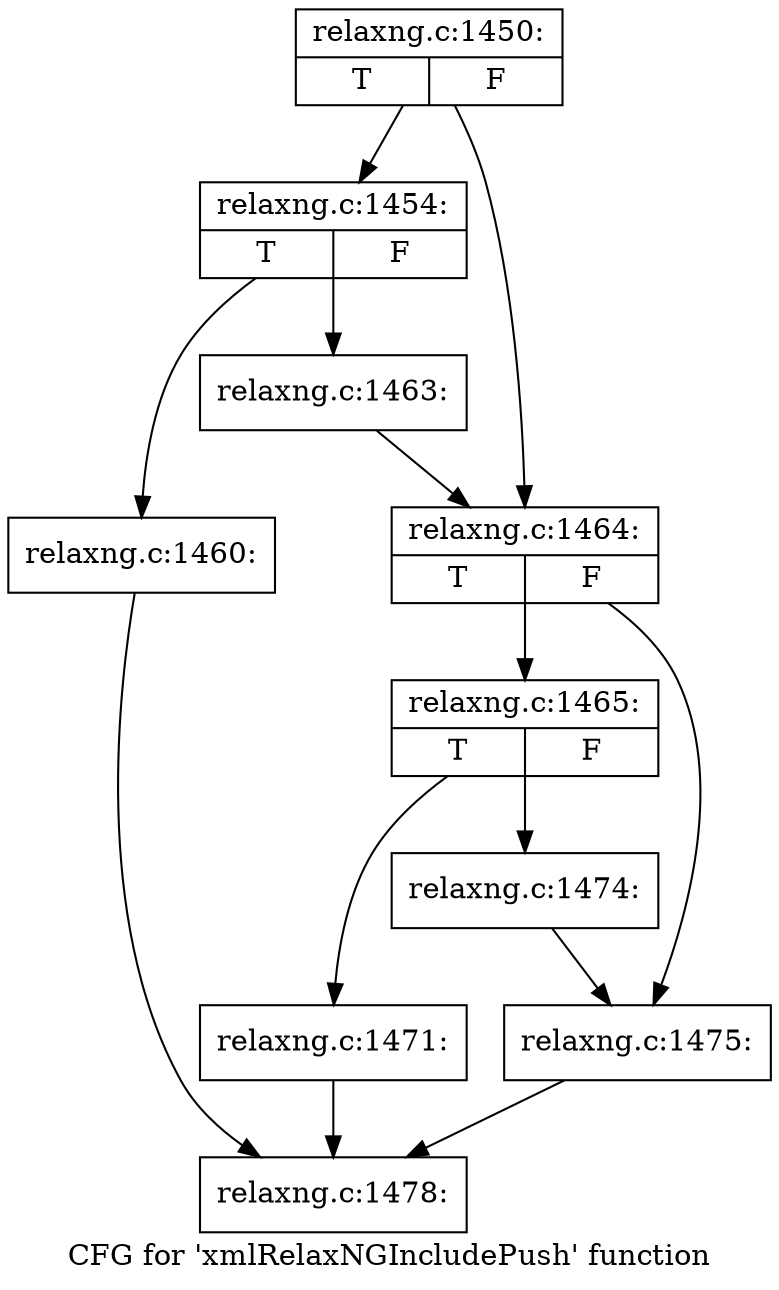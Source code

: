 digraph "CFG for 'xmlRelaxNGIncludePush' function" {
	label="CFG for 'xmlRelaxNGIncludePush' function";

	Node0x3bded00 [shape=record,label="{relaxng.c:1450:|{<s0>T|<s1>F}}"];
	Node0x3bded00 -> Node0x3bdf0c0;
	Node0x3bded00 -> Node0x3bdf110;
	Node0x3bdf0c0 [shape=record,label="{relaxng.c:1454:|{<s0>T|<s1>F}}"];
	Node0x3bdf0c0 -> Node0x3b47b20;
	Node0x3bdf0c0 -> Node0x3b47b70;
	Node0x3b47b20 [shape=record,label="{relaxng.c:1460:}"];
	Node0x3b47b20 -> Node0x3b46430;
	Node0x3b47b70 [shape=record,label="{relaxng.c:1463:}"];
	Node0x3b47b70 -> Node0x3bdf110;
	Node0x3bdf110 [shape=record,label="{relaxng.c:1464:|{<s0>T|<s1>F}}"];
	Node0x3bdf110 -> Node0x3b48480;
	Node0x3bdf110 -> Node0x3b484d0;
	Node0x3b48480 [shape=record,label="{relaxng.c:1465:|{<s0>T|<s1>F}}"];
	Node0x3b48480 -> Node0x3b49700;
	Node0x3b48480 -> Node0x3b49750;
	Node0x3b49700 [shape=record,label="{relaxng.c:1471:}"];
	Node0x3b49700 -> Node0x3b46430;
	Node0x3b49750 [shape=record,label="{relaxng.c:1474:}"];
	Node0x3b49750 -> Node0x3b484d0;
	Node0x3b484d0 [shape=record,label="{relaxng.c:1475:}"];
	Node0x3b484d0 -> Node0x3b46430;
	Node0x3b46430 [shape=record,label="{relaxng.c:1478:}"];
}

